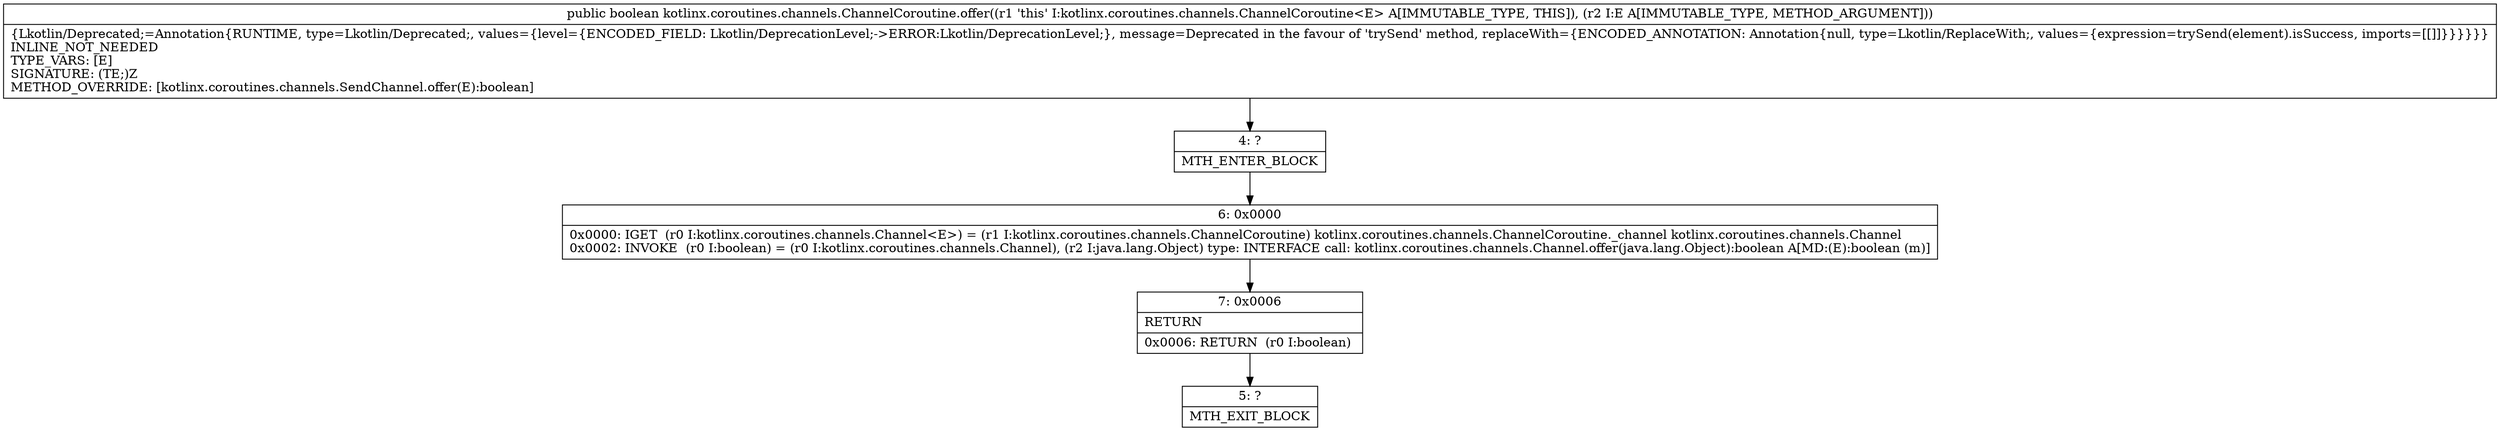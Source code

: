 digraph "CFG forkotlinx.coroutines.channels.ChannelCoroutine.offer(Ljava\/lang\/Object;)Z" {
Node_4 [shape=record,label="{4\:\ ?|MTH_ENTER_BLOCK\l}"];
Node_6 [shape=record,label="{6\:\ 0x0000|0x0000: IGET  (r0 I:kotlinx.coroutines.channels.Channel\<E\>) = (r1 I:kotlinx.coroutines.channels.ChannelCoroutine) kotlinx.coroutines.channels.ChannelCoroutine._channel kotlinx.coroutines.channels.Channel \l0x0002: INVOKE  (r0 I:boolean) = (r0 I:kotlinx.coroutines.channels.Channel), (r2 I:java.lang.Object) type: INTERFACE call: kotlinx.coroutines.channels.Channel.offer(java.lang.Object):boolean A[MD:(E):boolean (m)]\l}"];
Node_7 [shape=record,label="{7\:\ 0x0006|RETURN\l|0x0006: RETURN  (r0 I:boolean) \l}"];
Node_5 [shape=record,label="{5\:\ ?|MTH_EXIT_BLOCK\l}"];
MethodNode[shape=record,label="{public boolean kotlinx.coroutines.channels.ChannelCoroutine.offer((r1 'this' I:kotlinx.coroutines.channels.ChannelCoroutine\<E\> A[IMMUTABLE_TYPE, THIS]), (r2 I:E A[IMMUTABLE_TYPE, METHOD_ARGUMENT]))  | \{Lkotlin\/Deprecated;=Annotation\{RUNTIME, type=Lkotlin\/Deprecated;, values=\{level=\{ENCODED_FIELD: Lkotlin\/DeprecationLevel;\-\>ERROR:Lkotlin\/DeprecationLevel;\}, message=Deprecated in the favour of 'trySend' method, replaceWith=\{ENCODED_ANNOTATION: Annotation\{null, type=Lkotlin\/ReplaceWith;, values=\{expression=trySend(element).isSuccess, imports=[[]]\}\}\}\}\}\}\lINLINE_NOT_NEEDED\lTYPE_VARS: [E]\lSIGNATURE: (TE;)Z\lMETHOD_OVERRIDE: [kotlinx.coroutines.channels.SendChannel.offer(E):boolean]\l}"];
MethodNode -> Node_4;Node_4 -> Node_6;
Node_6 -> Node_7;
Node_7 -> Node_5;
}

